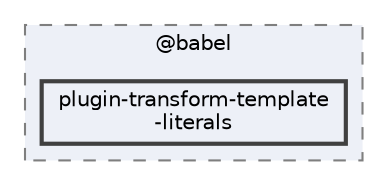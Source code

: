 digraph "pkiclassroomrescheduler/src/main/frontend/node_modules/@babel/plugin-transform-template-literals"
{
 // LATEX_PDF_SIZE
  bgcolor="transparent";
  edge [fontname=Helvetica,fontsize=10,labelfontname=Helvetica,labelfontsize=10];
  node [fontname=Helvetica,fontsize=10,shape=box,height=0.2,width=0.4];
  compound=true
  subgraph clusterdir_bc8070c8b402176472541bb6f0cba6df {
    graph [ bgcolor="#edf0f7", pencolor="grey50", label="@babel", fontname=Helvetica,fontsize=10 style="filled,dashed", URL="dir_bc8070c8b402176472541bb6f0cba6df.html",tooltip=""]
  dir_09ae679da5d358cff86b0700fbca5e69 [label="plugin-transform-template\l-literals", fillcolor="#edf0f7", color="grey25", style="filled,bold", URL="dir_09ae679da5d358cff86b0700fbca5e69.html",tooltip=""];
  }
}
